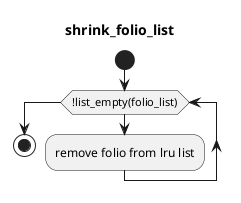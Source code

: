 @startuml
title shrink_folio_list

start

while (!list_empty(folio_list))
:remove folio from lru list;

endwhile

stop

@enduml